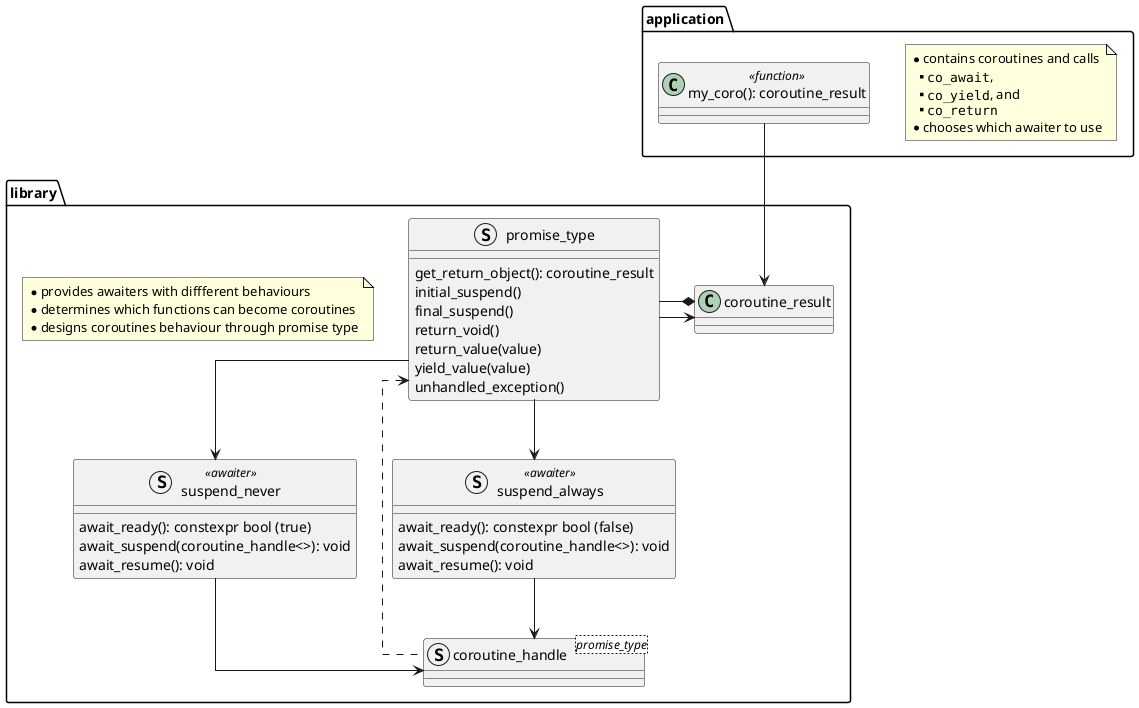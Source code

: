 @startuml coroutines

skinparam Linetype ortho

folder application {

    note as n2
    * contains coroutines and calls
    ** ""co_await"",
    ** ""co_yield"", and
    ** ""co_return""
    * chooses which awaiter to use
    end note

    class "my_coro(): coroutine_result" as my_coro <<function>>
}

folder library {

    note as n1
    * provides awaiters with diffferent behaviours
    * determines which functions can become coroutines
    * designs coroutines behaviour through promise type
    end note

    class coroutine_result {
    }

    struct promise_type {
        get_return_object(): coroutine_result
        initial_suspend()
        final_suspend()
        return_void()
        return_value(value)
        yield_value(value)
        unhandled_exception()
    }

    struct suspend_never <<awaiter>> {
        await_ready(): constexpr bool (true)
        await_suspend(coroutine_handle<>): void
        await_resume(): void
    }

    struct suspend_always <<awaiter>> {
        await_ready(): constexpr bool (false)
        await_suspend(coroutine_handle<>): void
        await_resume(): void
    }

    struct coroutine_handle<promise_type> {

    }

    coroutine_result *- promise_type
    promise_type -> coroutine_result
    promise_type --> suspend_never
    promise_type --> suspend_always
    promise_type <.. coroutine_handle
    suspend_never --> coroutine_handle
    suspend_always --> coroutine_handle
}


my_coro --> coroutine_result

@enduml